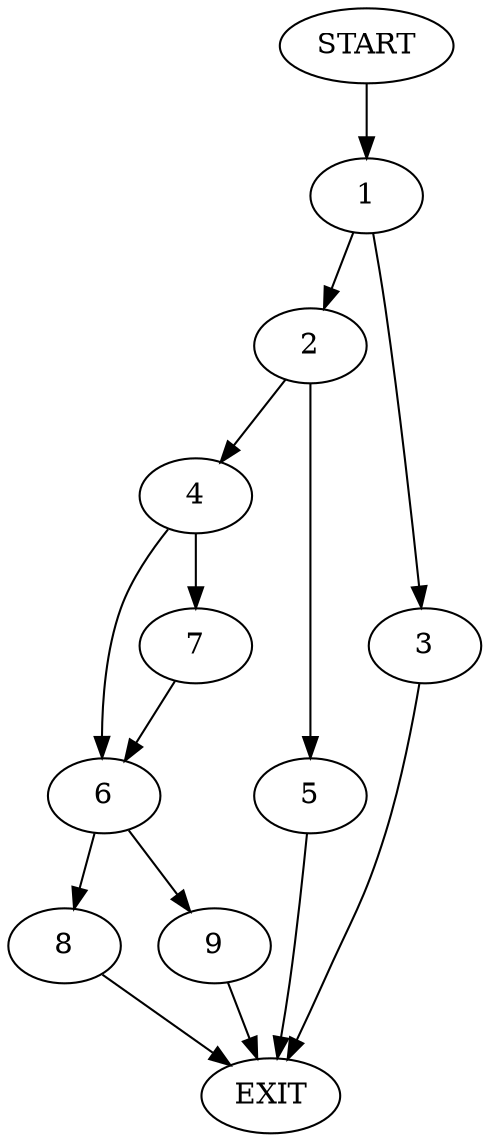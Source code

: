 digraph {
0 [label="START"]
10 [label="EXIT"]
0 -> 1
1 -> 2
1 -> 3
3 -> 10
2 -> 4
2 -> 5
4 -> 6
4 -> 7
5 -> 10
6 -> 8
6 -> 9
7 -> 6
8 -> 10
9 -> 10
}
